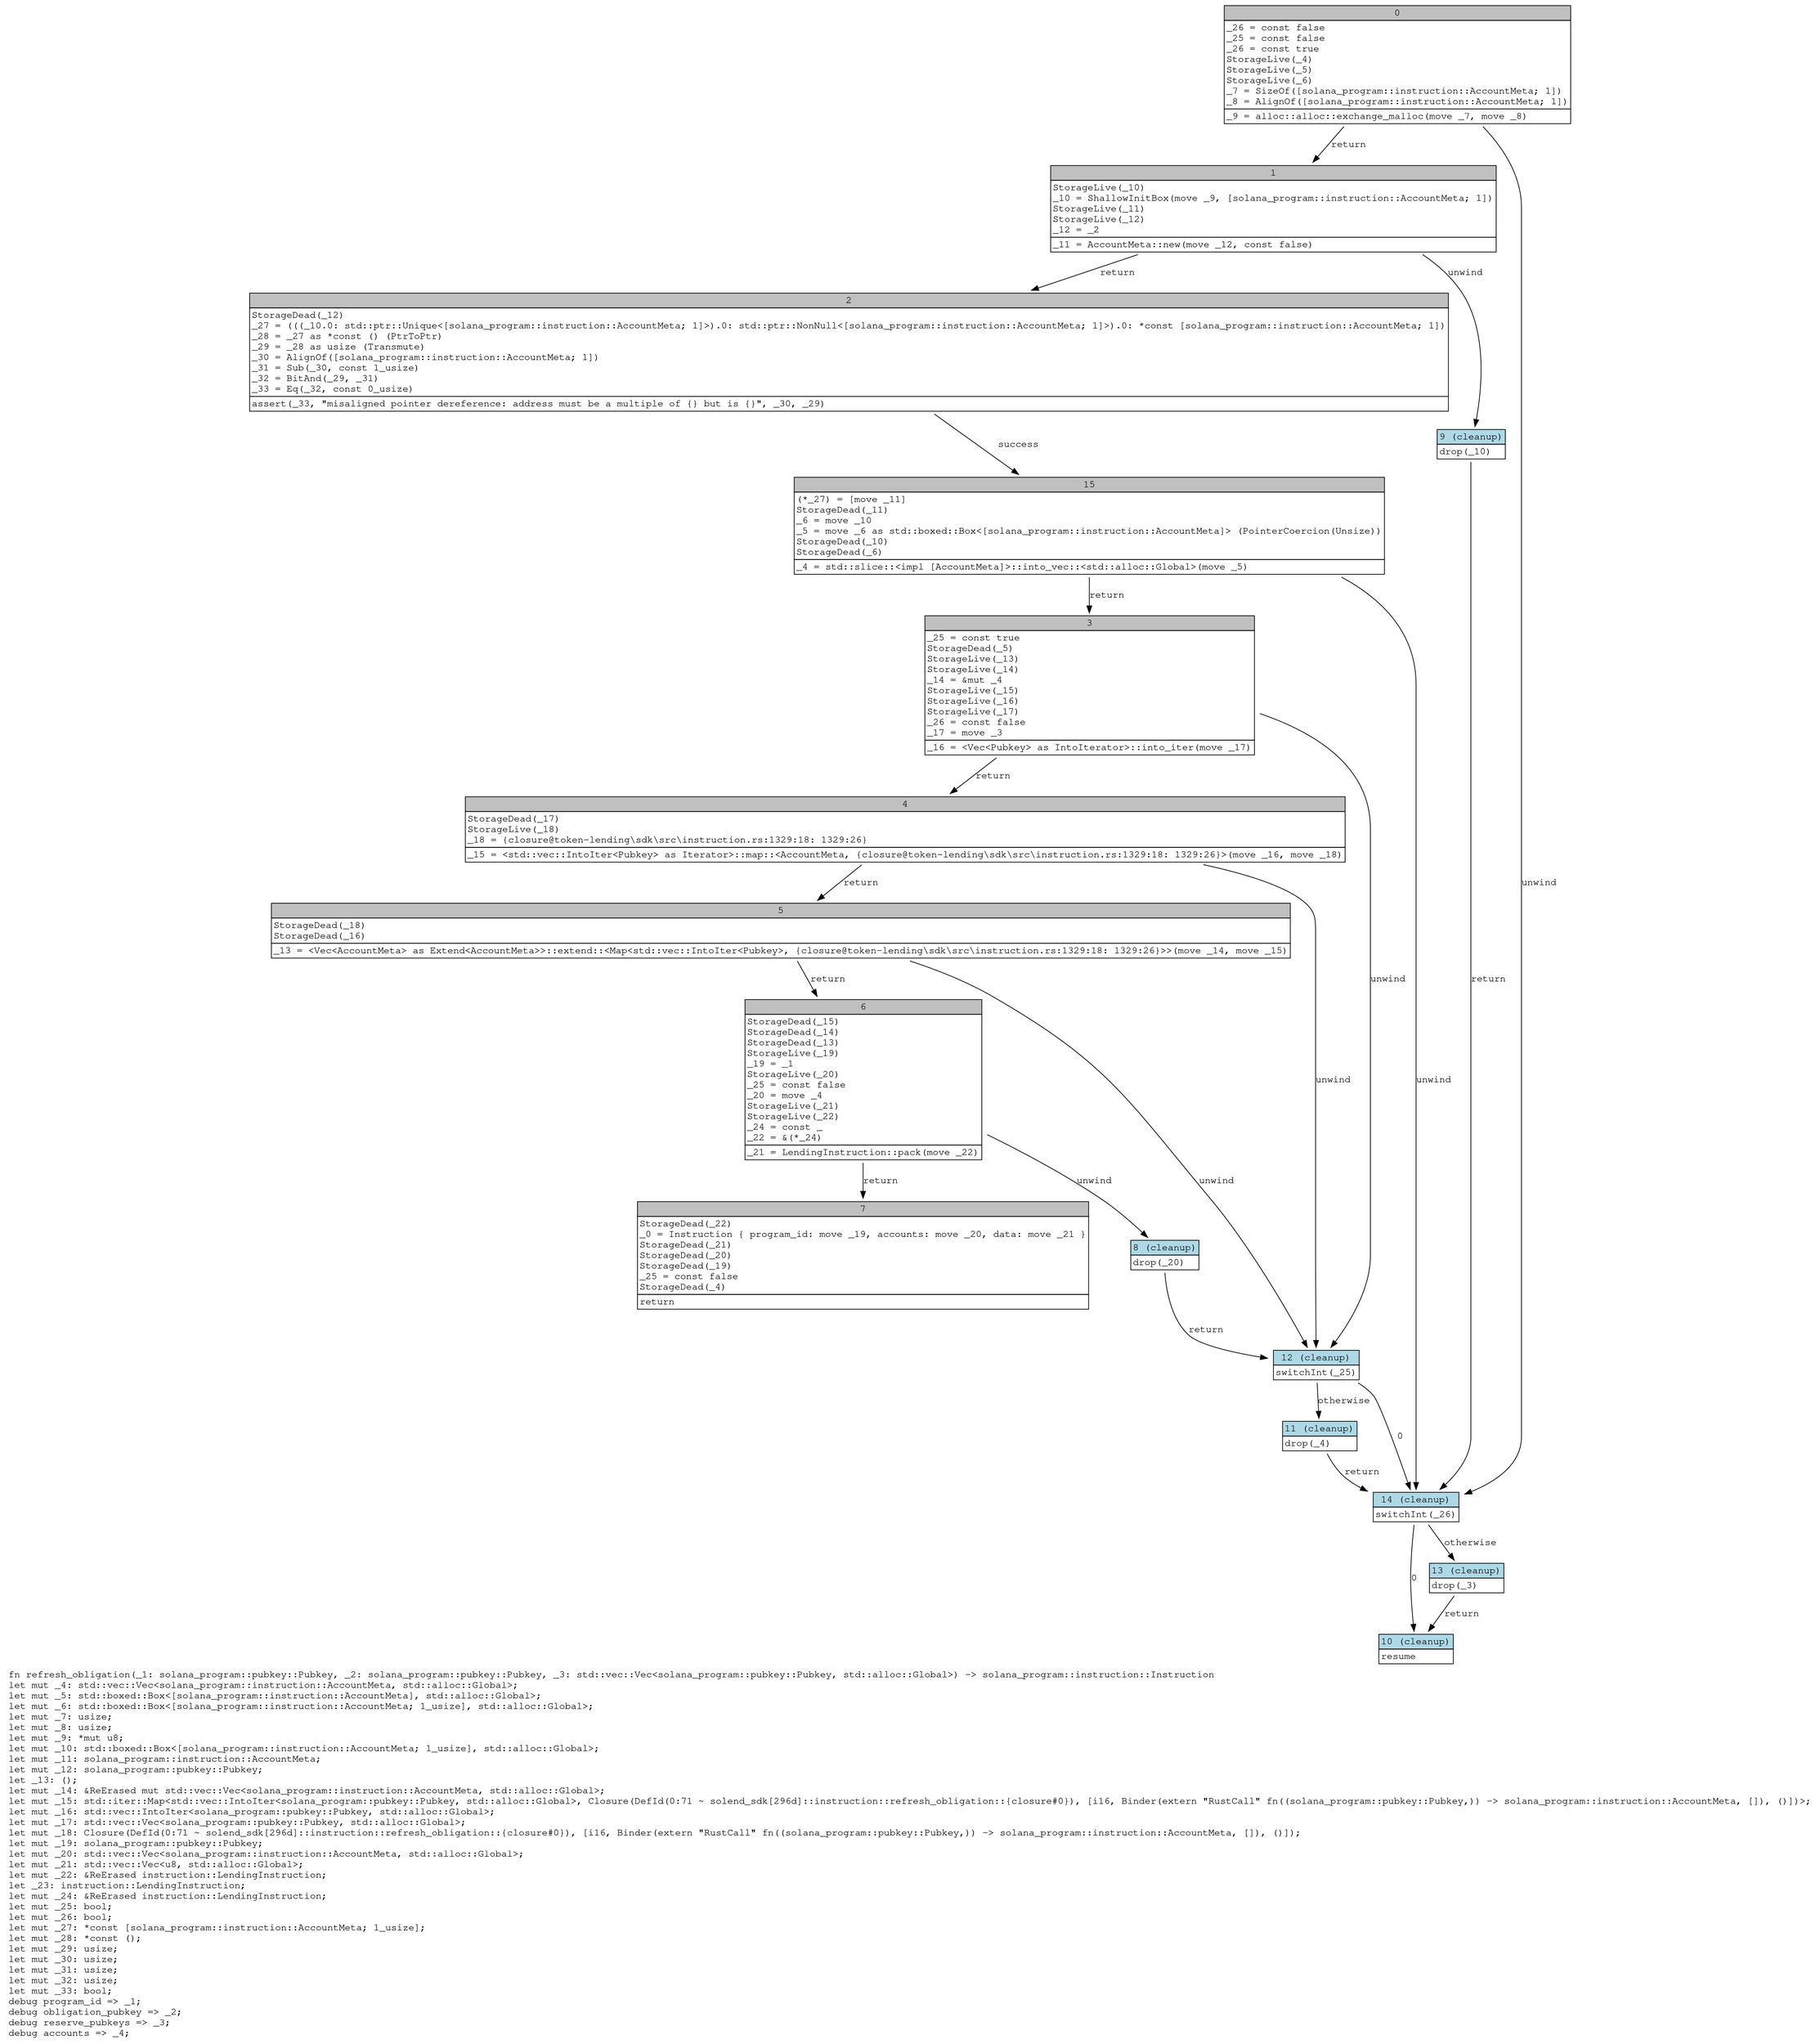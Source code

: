 digraph Mir_0_70 {
    graph [fontname="Courier, monospace"];
    node [fontname="Courier, monospace"];
    edge [fontname="Courier, monospace"];
    label=<fn refresh_obligation(_1: solana_program::pubkey::Pubkey, _2: solana_program::pubkey::Pubkey, _3: std::vec::Vec&lt;solana_program::pubkey::Pubkey, std::alloc::Global&gt;) -&gt; solana_program::instruction::Instruction<br align="left"/>let mut _4: std::vec::Vec&lt;solana_program::instruction::AccountMeta, std::alloc::Global&gt;;<br align="left"/>let mut _5: std::boxed::Box&lt;[solana_program::instruction::AccountMeta], std::alloc::Global&gt;;<br align="left"/>let mut _6: std::boxed::Box&lt;[solana_program::instruction::AccountMeta; 1_usize], std::alloc::Global&gt;;<br align="left"/>let mut _7: usize;<br align="left"/>let mut _8: usize;<br align="left"/>let mut _9: *mut u8;<br align="left"/>let mut _10: std::boxed::Box&lt;[solana_program::instruction::AccountMeta; 1_usize], std::alloc::Global&gt;;<br align="left"/>let mut _11: solana_program::instruction::AccountMeta;<br align="left"/>let mut _12: solana_program::pubkey::Pubkey;<br align="left"/>let _13: ();<br align="left"/>let mut _14: &amp;ReErased mut std::vec::Vec&lt;solana_program::instruction::AccountMeta, std::alloc::Global&gt;;<br align="left"/>let mut _15: std::iter::Map&lt;std::vec::IntoIter&lt;solana_program::pubkey::Pubkey, std::alloc::Global&gt;, Closure(DefId(0:71 ~ solend_sdk[296d]::instruction::refresh_obligation::{closure#0}), [i16, Binder(extern &quot;RustCall&quot; fn((solana_program::pubkey::Pubkey,)) -&gt; solana_program::instruction::AccountMeta, []), ()])&gt;;<br align="left"/>let mut _16: std::vec::IntoIter&lt;solana_program::pubkey::Pubkey, std::alloc::Global&gt;;<br align="left"/>let mut _17: std::vec::Vec&lt;solana_program::pubkey::Pubkey, std::alloc::Global&gt;;<br align="left"/>let mut _18: Closure(DefId(0:71 ~ solend_sdk[296d]::instruction::refresh_obligation::{closure#0}), [i16, Binder(extern &quot;RustCall&quot; fn((solana_program::pubkey::Pubkey,)) -&gt; solana_program::instruction::AccountMeta, []), ()]);<br align="left"/>let mut _19: solana_program::pubkey::Pubkey;<br align="left"/>let mut _20: std::vec::Vec&lt;solana_program::instruction::AccountMeta, std::alloc::Global&gt;;<br align="left"/>let mut _21: std::vec::Vec&lt;u8, std::alloc::Global&gt;;<br align="left"/>let mut _22: &amp;ReErased instruction::LendingInstruction;<br align="left"/>let _23: instruction::LendingInstruction;<br align="left"/>let mut _24: &amp;ReErased instruction::LendingInstruction;<br align="left"/>let mut _25: bool;<br align="left"/>let mut _26: bool;<br align="left"/>let mut _27: *const [solana_program::instruction::AccountMeta; 1_usize];<br align="left"/>let mut _28: *const ();<br align="left"/>let mut _29: usize;<br align="left"/>let mut _30: usize;<br align="left"/>let mut _31: usize;<br align="left"/>let mut _32: usize;<br align="left"/>let mut _33: bool;<br align="left"/>debug program_id =&gt; _1;<br align="left"/>debug obligation_pubkey =&gt; _2;<br align="left"/>debug reserve_pubkeys =&gt; _3;<br align="left"/>debug accounts =&gt; _4;<br align="left"/>>;
    bb0__0_70 [shape="none", label=<<table border="0" cellborder="1" cellspacing="0"><tr><td bgcolor="gray" align="center" colspan="1">0</td></tr><tr><td align="left" balign="left">_26 = const false<br/>_25 = const false<br/>_26 = const true<br/>StorageLive(_4)<br/>StorageLive(_5)<br/>StorageLive(_6)<br/>_7 = SizeOf([solana_program::instruction::AccountMeta; 1])<br/>_8 = AlignOf([solana_program::instruction::AccountMeta; 1])<br/></td></tr><tr><td align="left">_9 = alloc::alloc::exchange_malloc(move _7, move _8)</td></tr></table>>];
    bb1__0_70 [shape="none", label=<<table border="0" cellborder="1" cellspacing="0"><tr><td bgcolor="gray" align="center" colspan="1">1</td></tr><tr><td align="left" balign="left">StorageLive(_10)<br/>_10 = ShallowInitBox(move _9, [solana_program::instruction::AccountMeta; 1])<br/>StorageLive(_11)<br/>StorageLive(_12)<br/>_12 = _2<br/></td></tr><tr><td align="left">_11 = AccountMeta::new(move _12, const false)</td></tr></table>>];
    bb2__0_70 [shape="none", label=<<table border="0" cellborder="1" cellspacing="0"><tr><td bgcolor="gray" align="center" colspan="1">2</td></tr><tr><td align="left" balign="left">StorageDead(_12)<br/>_27 = (((_10.0: std::ptr::Unique&lt;[solana_program::instruction::AccountMeta; 1]&gt;).0: std::ptr::NonNull&lt;[solana_program::instruction::AccountMeta; 1]&gt;).0: *const [solana_program::instruction::AccountMeta; 1])<br/>_28 = _27 as *const () (PtrToPtr)<br/>_29 = _28 as usize (Transmute)<br/>_30 = AlignOf([solana_program::instruction::AccountMeta; 1])<br/>_31 = Sub(_30, const 1_usize)<br/>_32 = BitAnd(_29, _31)<br/>_33 = Eq(_32, const 0_usize)<br/></td></tr><tr><td align="left">assert(_33, &quot;misaligned pointer dereference: address must be a multiple of {} but is {}&quot;, _30, _29)</td></tr></table>>];
    bb3__0_70 [shape="none", label=<<table border="0" cellborder="1" cellspacing="0"><tr><td bgcolor="gray" align="center" colspan="1">3</td></tr><tr><td align="left" balign="left">_25 = const true<br/>StorageDead(_5)<br/>StorageLive(_13)<br/>StorageLive(_14)<br/>_14 = &amp;mut _4<br/>StorageLive(_15)<br/>StorageLive(_16)<br/>StorageLive(_17)<br/>_26 = const false<br/>_17 = move _3<br/></td></tr><tr><td align="left">_16 = &lt;Vec&lt;Pubkey&gt; as IntoIterator&gt;::into_iter(move _17)</td></tr></table>>];
    bb4__0_70 [shape="none", label=<<table border="0" cellborder="1" cellspacing="0"><tr><td bgcolor="gray" align="center" colspan="1">4</td></tr><tr><td align="left" balign="left">StorageDead(_17)<br/>StorageLive(_18)<br/>_18 = {closure@token-lending\sdk\src\instruction.rs:1329:18: 1329:26}<br/></td></tr><tr><td align="left">_15 = &lt;std::vec::IntoIter&lt;Pubkey&gt; as Iterator&gt;::map::&lt;AccountMeta, {closure@token-lending\sdk\src\instruction.rs:1329:18: 1329:26}&gt;(move _16, move _18)</td></tr></table>>];
    bb5__0_70 [shape="none", label=<<table border="0" cellborder="1" cellspacing="0"><tr><td bgcolor="gray" align="center" colspan="1">5</td></tr><tr><td align="left" balign="left">StorageDead(_18)<br/>StorageDead(_16)<br/></td></tr><tr><td align="left">_13 = &lt;Vec&lt;AccountMeta&gt; as Extend&lt;AccountMeta&gt;&gt;::extend::&lt;Map&lt;std::vec::IntoIter&lt;Pubkey&gt;, {closure@token-lending\sdk\src\instruction.rs:1329:18: 1329:26}&gt;&gt;(move _14, move _15)</td></tr></table>>];
    bb6__0_70 [shape="none", label=<<table border="0" cellborder="1" cellspacing="0"><tr><td bgcolor="gray" align="center" colspan="1">6</td></tr><tr><td align="left" balign="left">StorageDead(_15)<br/>StorageDead(_14)<br/>StorageDead(_13)<br/>StorageLive(_19)<br/>_19 = _1<br/>StorageLive(_20)<br/>_25 = const false<br/>_20 = move _4<br/>StorageLive(_21)<br/>StorageLive(_22)<br/>_24 = const _<br/>_22 = &amp;(*_24)<br/></td></tr><tr><td align="left">_21 = LendingInstruction::pack(move _22)</td></tr></table>>];
    bb7__0_70 [shape="none", label=<<table border="0" cellborder="1" cellspacing="0"><tr><td bgcolor="gray" align="center" colspan="1">7</td></tr><tr><td align="left" balign="left">StorageDead(_22)<br/>_0 = Instruction { program_id: move _19, accounts: move _20, data: move _21 }<br/>StorageDead(_21)<br/>StorageDead(_20)<br/>StorageDead(_19)<br/>_25 = const false<br/>StorageDead(_4)<br/></td></tr><tr><td align="left">return</td></tr></table>>];
    bb8__0_70 [shape="none", label=<<table border="0" cellborder="1" cellspacing="0"><tr><td bgcolor="lightblue" align="center" colspan="1">8 (cleanup)</td></tr><tr><td align="left">drop(_20)</td></tr></table>>];
    bb9__0_70 [shape="none", label=<<table border="0" cellborder="1" cellspacing="0"><tr><td bgcolor="lightblue" align="center" colspan="1">9 (cleanup)</td></tr><tr><td align="left">drop(_10)</td></tr></table>>];
    bb10__0_70 [shape="none", label=<<table border="0" cellborder="1" cellspacing="0"><tr><td bgcolor="lightblue" align="center" colspan="1">10 (cleanup)</td></tr><tr><td align="left">resume</td></tr></table>>];
    bb11__0_70 [shape="none", label=<<table border="0" cellborder="1" cellspacing="0"><tr><td bgcolor="lightblue" align="center" colspan="1">11 (cleanup)</td></tr><tr><td align="left">drop(_4)</td></tr></table>>];
    bb12__0_70 [shape="none", label=<<table border="0" cellborder="1" cellspacing="0"><tr><td bgcolor="lightblue" align="center" colspan="1">12 (cleanup)</td></tr><tr><td align="left">switchInt(_25)</td></tr></table>>];
    bb13__0_70 [shape="none", label=<<table border="0" cellborder="1" cellspacing="0"><tr><td bgcolor="lightblue" align="center" colspan="1">13 (cleanup)</td></tr><tr><td align="left">drop(_3)</td></tr></table>>];
    bb14__0_70 [shape="none", label=<<table border="0" cellborder="1" cellspacing="0"><tr><td bgcolor="lightblue" align="center" colspan="1">14 (cleanup)</td></tr><tr><td align="left">switchInt(_26)</td></tr></table>>];
    bb15__0_70 [shape="none", label=<<table border="0" cellborder="1" cellspacing="0"><tr><td bgcolor="gray" align="center" colspan="1">15</td></tr><tr><td align="left" balign="left">(*_27) = [move _11]<br/>StorageDead(_11)<br/>_6 = move _10<br/>_5 = move _6 as std::boxed::Box&lt;[solana_program::instruction::AccountMeta]&gt; (PointerCoercion(Unsize))<br/>StorageDead(_10)<br/>StorageDead(_6)<br/></td></tr><tr><td align="left">_4 = std::slice::&lt;impl [AccountMeta]&gt;::into_vec::&lt;std::alloc::Global&gt;(move _5)</td></tr></table>>];
    bb0__0_70 -> bb1__0_70 [label="return"];
    bb0__0_70 -> bb14__0_70 [label="unwind"];
    bb1__0_70 -> bb2__0_70 [label="return"];
    bb1__0_70 -> bb9__0_70 [label="unwind"];
    bb2__0_70 -> bb15__0_70 [label="success"];
    bb3__0_70 -> bb4__0_70 [label="return"];
    bb3__0_70 -> bb12__0_70 [label="unwind"];
    bb4__0_70 -> bb5__0_70 [label="return"];
    bb4__0_70 -> bb12__0_70 [label="unwind"];
    bb5__0_70 -> bb6__0_70 [label="return"];
    bb5__0_70 -> bb12__0_70 [label="unwind"];
    bb6__0_70 -> bb7__0_70 [label="return"];
    bb6__0_70 -> bb8__0_70 [label="unwind"];
    bb8__0_70 -> bb12__0_70 [label="return"];
    bb9__0_70 -> bb14__0_70 [label="return"];
    bb11__0_70 -> bb14__0_70 [label="return"];
    bb12__0_70 -> bb14__0_70 [label="0"];
    bb12__0_70 -> bb11__0_70 [label="otherwise"];
    bb13__0_70 -> bb10__0_70 [label="return"];
    bb14__0_70 -> bb10__0_70 [label="0"];
    bb14__0_70 -> bb13__0_70 [label="otherwise"];
    bb15__0_70 -> bb3__0_70 [label="return"];
    bb15__0_70 -> bb14__0_70 [label="unwind"];
}

